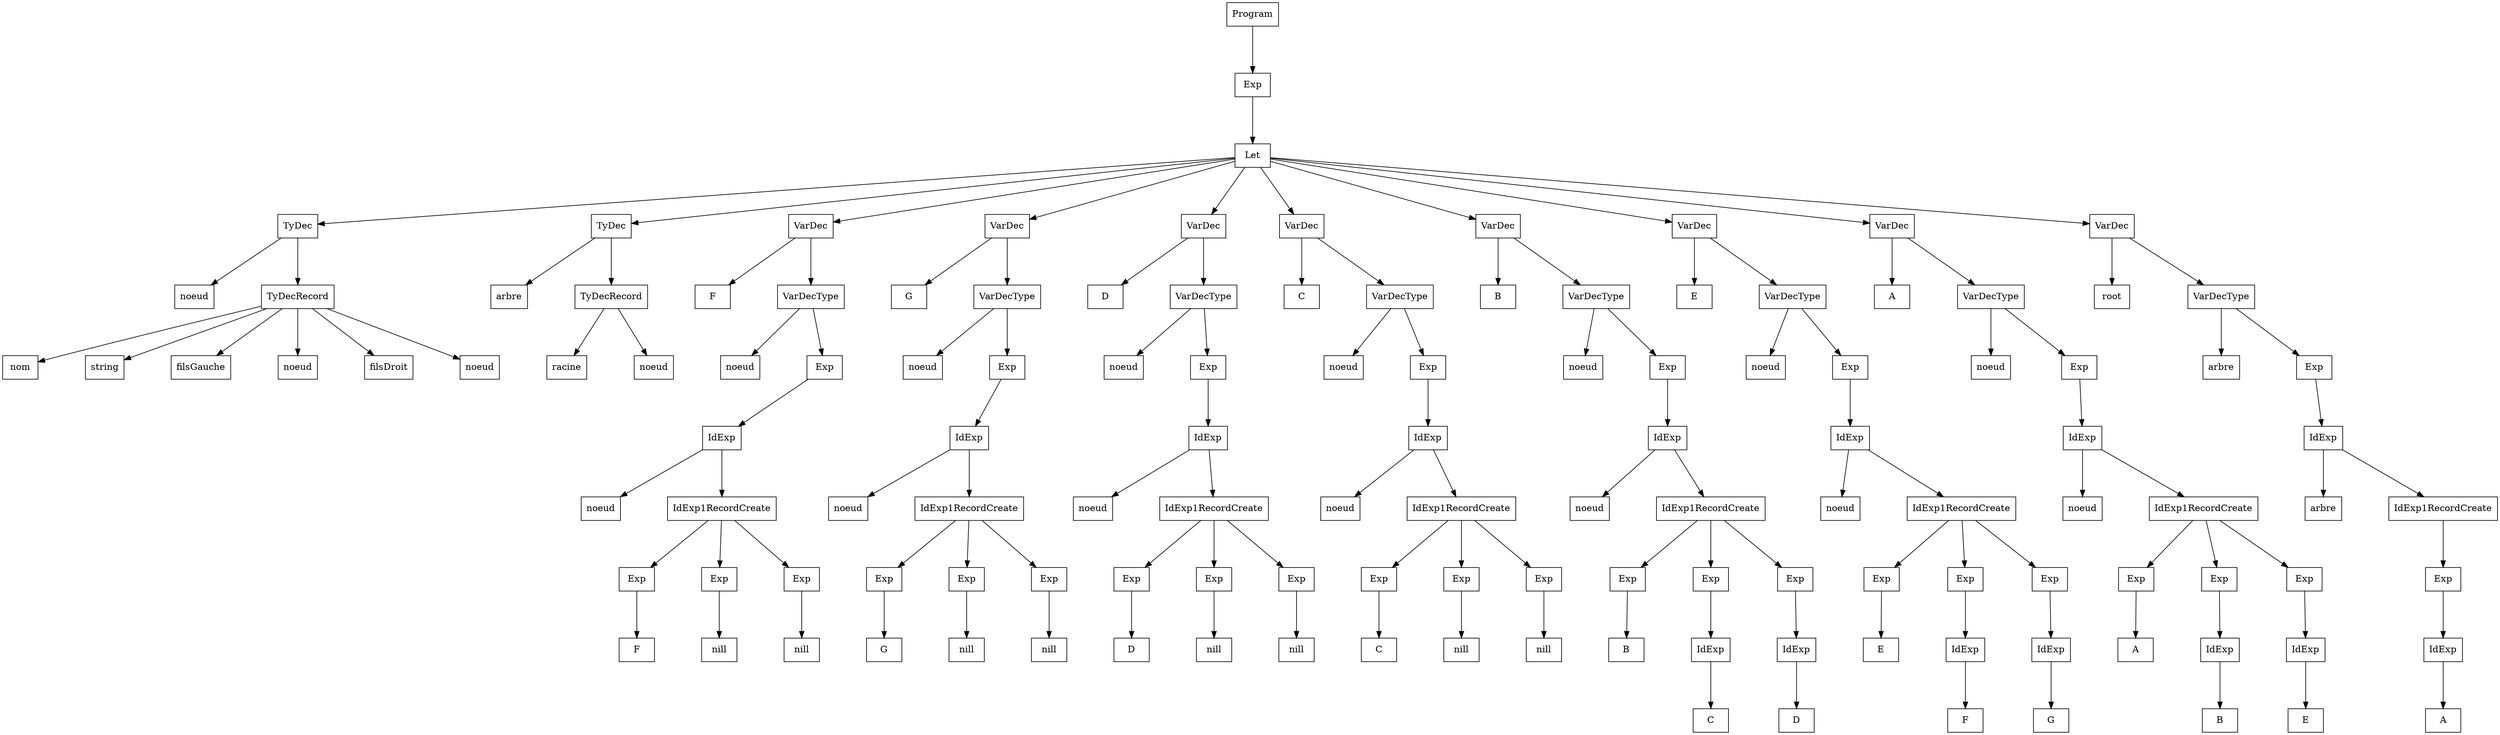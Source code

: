 digraph "ast"{

	nodesep=1;
	ranksep=1;

	N1 [label="Exp", shape="box"];
	N2 [label="Let", shape="box"];
	N3 [label="TyDec", shape="box"];
	N4 [label="noeud", shape="box"];
	N5 [label="TyDecRecord", shape="box"];
	N6 [label="nom", shape="box"];
	N7 [label="string", shape="box"];
	N8 [label="filsGauche", shape="box"];
	N9 [label="noeud", shape="box"];
	N10 [label="filsDroit", shape="box"];
	N11 [label="noeud", shape="box"];
	N12 [label="TyDec", shape="box"];
	N13 [label="arbre", shape="box"];
	N14 [label="TyDecRecord", shape="box"];
	N15 [label="racine", shape="box"];
	N16 [label="noeud", shape="box"];
	N17 [label="VarDec", shape="box"];
	N18 [label="F", shape="box"];
	N19 [label="VarDecType", shape="box"];
	N20 [label="noeud", shape="box"];
	N21 [label="Exp", shape="box"];
	N22 [label="IdExp", shape="box"];
	N23 [label="noeud", shape="box"];
	N24 [label="IdExp1RecordCreate", shape="box"];
	N25 [label="Exp", shape="box"];
	N26 [label="F", shape="box"];
	N27 [label="Exp", shape="box"];
	N28 [label="nill", shape="box"];
	N29 [label="Exp", shape="box"];
	N30 [label="nill", shape="box"];
	N31 [label="VarDec", shape="box"];
	N32 [label="G", shape="box"];
	N33 [label="VarDecType", shape="box"];
	N34 [label="noeud", shape="box"];
	N35 [label="Exp", shape="box"];
	N36 [label="IdExp", shape="box"];
	N37 [label="noeud", shape="box"];
	N38 [label="IdExp1RecordCreate", shape="box"];
	N39 [label="Exp", shape="box"];
	N40 [label="G", shape="box"];
	N41 [label="Exp", shape="box"];
	N42 [label="nill", shape="box"];
	N43 [label="Exp", shape="box"];
	N44 [label="nill", shape="box"];
	N45 [label="VarDec", shape="box"];
	N46 [label="D", shape="box"];
	N47 [label="VarDecType", shape="box"];
	N48 [label="noeud", shape="box"];
	N49 [label="Exp", shape="box"];
	N50 [label="IdExp", shape="box"];
	N51 [label="noeud", shape="box"];
	N52 [label="IdExp1RecordCreate", shape="box"];
	N53 [label="Exp", shape="box"];
	N54 [label="D", shape="box"];
	N55 [label="Exp", shape="box"];
	N56 [label="nill", shape="box"];
	N57 [label="Exp", shape="box"];
	N58 [label="nill", shape="box"];
	N59 [label="VarDec", shape="box"];
	N60 [label="C", shape="box"];
	N61 [label="VarDecType", shape="box"];
	N62 [label="noeud", shape="box"];
	N63 [label="Exp", shape="box"];
	N64 [label="IdExp", shape="box"];
	N65 [label="noeud", shape="box"];
	N66 [label="IdExp1RecordCreate", shape="box"];
	N67 [label="Exp", shape="box"];
	N68 [label="C", shape="box"];
	N69 [label="Exp", shape="box"];
	N70 [label="nill", shape="box"];
	N71 [label="Exp", shape="box"];
	N72 [label="nill", shape="box"];
	N73 [label="VarDec", shape="box"];
	N74 [label="B", shape="box"];
	N75 [label="VarDecType", shape="box"];
	N76 [label="noeud", shape="box"];
	N77 [label="Exp", shape="box"];
	N78 [label="IdExp", shape="box"];
	N79 [label="noeud", shape="box"];
	N80 [label="IdExp1RecordCreate", shape="box"];
	N81 [label="Exp", shape="box"];
	N82 [label="B", shape="box"];
	N83 [label="Exp", shape="box"];
	N84 [label="IdExp", shape="box"];
	N85 [label="C", shape="box"];
	N86 [label="Exp", shape="box"];
	N87 [label="IdExp", shape="box"];
	N88 [label="D", shape="box"];
	N89 [label="VarDec", shape="box"];
	N90 [label="E", shape="box"];
	N91 [label="VarDecType", shape="box"];
	N92 [label="noeud", shape="box"];
	N93 [label="Exp", shape="box"];
	N94 [label="IdExp", shape="box"];
	N95 [label="noeud", shape="box"];
	N96 [label="IdExp1RecordCreate", shape="box"];
	N97 [label="Exp", shape="box"];
	N98 [label="E", shape="box"];
	N99 [label="Exp", shape="box"];
	N100 [label="IdExp", shape="box"];
	N101 [label="F", shape="box"];
	N102 [label="Exp", shape="box"];
	N103 [label="IdExp", shape="box"];
	N104 [label="G", shape="box"];
	N105 [label="VarDec", shape="box"];
	N106 [label="A", shape="box"];
	N107 [label="VarDecType", shape="box"];
	N108 [label="noeud", shape="box"];
	N109 [label="Exp", shape="box"];
	N110 [label="IdExp", shape="box"];
	N111 [label="noeud", shape="box"];
	N112 [label="IdExp1RecordCreate", shape="box"];
	N113 [label="Exp", shape="box"];
	N114 [label="A", shape="box"];
	N115 [label="Exp", shape="box"];
	N116 [label="IdExp", shape="box"];
	N117 [label="B", shape="box"];
	N118 [label="Exp", shape="box"];
	N119 [label="IdExp", shape="box"];
	N120 [label="E", shape="box"];
	N121 [label="VarDec", shape="box"];
	N122 [label="root", shape="box"];
	N123 [label="VarDecType", shape="box"];
	N124 [label="arbre", shape="box"];
	N125 [label="Exp", shape="box"];
	N126 [label="IdExp", shape="box"];
	N127 [label="arbre", shape="box"];
	N128 [label="IdExp1RecordCreate", shape="box"];
	N129 [label="Exp", shape="box"];
	N130 [label="IdExp", shape="box"];
	N131 [label="A", shape="box"];
	N0 [label="Program", shape="box"];

	N5 -> N6; 
	N5 -> N7; 
	N5 -> N8; 
	N5 -> N9; 
	N5 -> N10; 
	N5 -> N11; 
	N3 -> N4; 
	N3 -> N5; 
	N2 -> N3; 
	N14 -> N15; 
	N14 -> N16; 
	N12 -> N13; 
	N12 -> N14; 
	N2 -> N12; 
	N22 -> N23; 
	N25 -> N26; 
	N24 -> N25; 
	N27 -> N28; 
	N24 -> N27; 
	N29 -> N30; 
	N24 -> N29; 
	N22 -> N24; 
	N21 -> N22; 
	N19 -> N20; 
	N19 -> N21; 
	N17 -> N18; 
	N17 -> N19; 
	N2 -> N17; 
	N36 -> N37; 
	N39 -> N40; 
	N38 -> N39; 
	N41 -> N42; 
	N38 -> N41; 
	N43 -> N44; 
	N38 -> N43; 
	N36 -> N38; 
	N35 -> N36; 
	N33 -> N34; 
	N33 -> N35; 
	N31 -> N32; 
	N31 -> N33; 
	N2 -> N31; 
	N50 -> N51; 
	N53 -> N54; 
	N52 -> N53; 
	N55 -> N56; 
	N52 -> N55; 
	N57 -> N58; 
	N52 -> N57; 
	N50 -> N52; 
	N49 -> N50; 
	N47 -> N48; 
	N47 -> N49; 
	N45 -> N46; 
	N45 -> N47; 
	N2 -> N45; 
	N64 -> N65; 
	N67 -> N68; 
	N66 -> N67; 
	N69 -> N70; 
	N66 -> N69; 
	N71 -> N72; 
	N66 -> N71; 
	N64 -> N66; 
	N63 -> N64; 
	N61 -> N62; 
	N61 -> N63; 
	N59 -> N60; 
	N59 -> N61; 
	N2 -> N59; 
	N78 -> N79; 
	N81 -> N82; 
	N80 -> N81; 
	N84 -> N85; 
	N83 -> N84; 
	N80 -> N83; 
	N87 -> N88; 
	N86 -> N87; 
	N80 -> N86; 
	N78 -> N80; 
	N77 -> N78; 
	N75 -> N76; 
	N75 -> N77; 
	N73 -> N74; 
	N73 -> N75; 
	N2 -> N73; 
	N94 -> N95; 
	N97 -> N98; 
	N96 -> N97; 
	N100 -> N101; 
	N99 -> N100; 
	N96 -> N99; 
	N103 -> N104; 
	N102 -> N103; 
	N96 -> N102; 
	N94 -> N96; 
	N93 -> N94; 
	N91 -> N92; 
	N91 -> N93; 
	N89 -> N90; 
	N89 -> N91; 
	N2 -> N89; 
	N110 -> N111; 
	N113 -> N114; 
	N112 -> N113; 
	N116 -> N117; 
	N115 -> N116; 
	N112 -> N115; 
	N119 -> N120; 
	N118 -> N119; 
	N112 -> N118; 
	N110 -> N112; 
	N109 -> N110; 
	N107 -> N108; 
	N107 -> N109; 
	N105 -> N106; 
	N105 -> N107; 
	N2 -> N105; 
	N126 -> N127; 
	N130 -> N131; 
	N129 -> N130; 
	N128 -> N129; 
	N126 -> N128; 
	N125 -> N126; 
	N123 -> N124; 
	N123 -> N125; 
	N121 -> N122; 
	N121 -> N123; 
	N2 -> N121; 
	N1 -> N2; 
	N0 -> N1; 
}